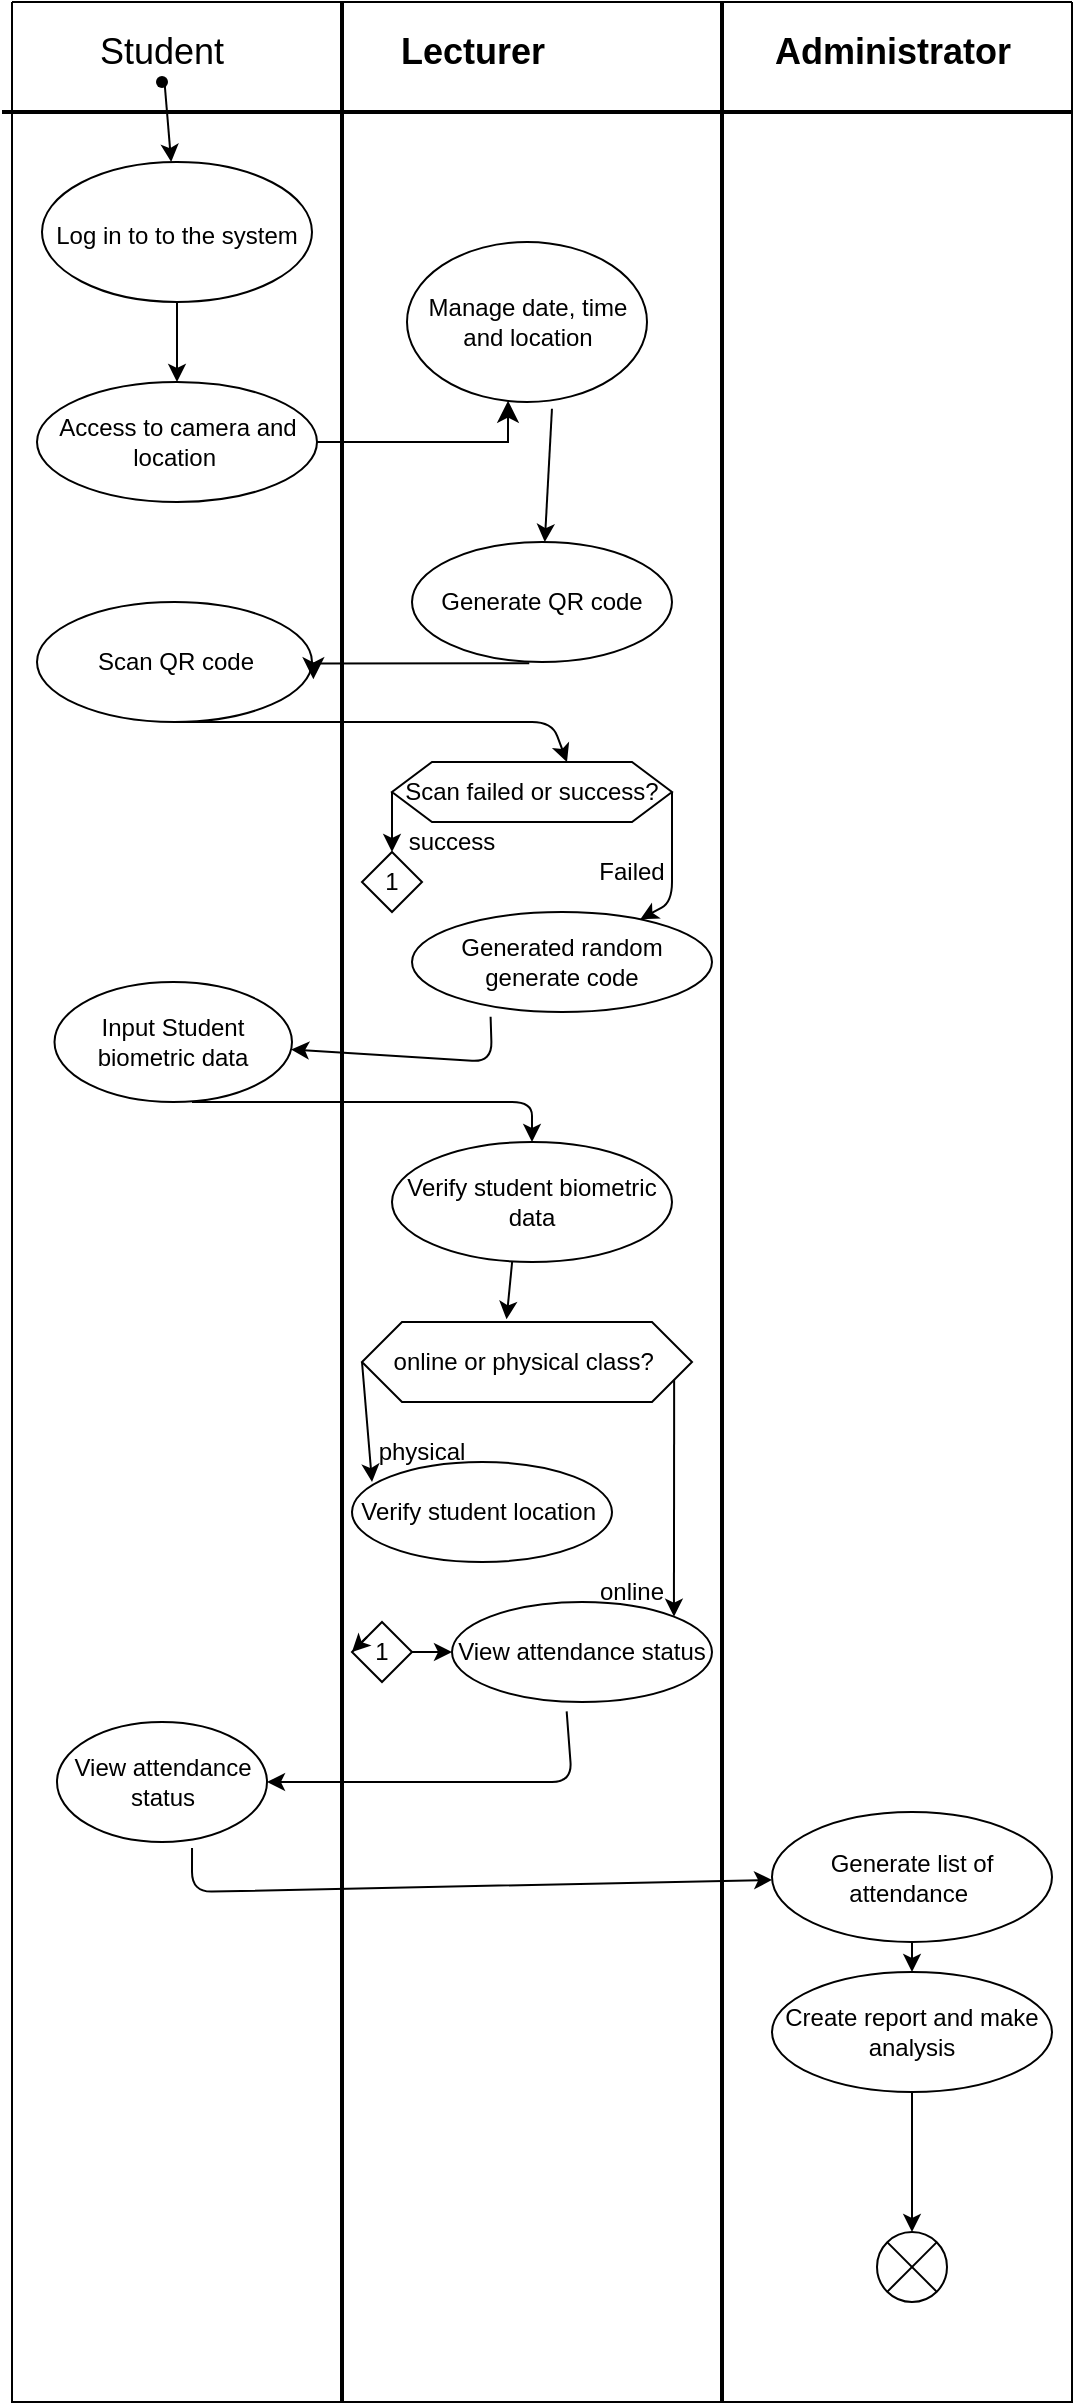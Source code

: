 <mxfile>
    <diagram id="bK281W4dt3CQjHUtxnc9" name="Page-1">
        <mxGraphModel dx="1960" dy="1696" grid="1" gridSize="10" guides="1" tooltips="1" connect="1" arrows="1" fold="1" page="1" pageScale="1" pageWidth="850" pageHeight="1100" math="0" shadow="0">
            <root>
                <mxCell id="0"/>
                <mxCell id="1" parent="0"/>
                <mxCell id="2" value="" style="swimlane;startSize=0;" vertex="1" parent="1">
                    <mxGeometry x="70" y="25" width="530" height="1200" as="geometry"/>
                </mxCell>
                <mxCell id="3" style="edgeStyle=none;html=1;fontSize=12;" edge="1" parent="2" source="4" target="6">
                    <mxGeometry relative="1" as="geometry"/>
                </mxCell>
                <mxCell id="4" value="&lt;font style=&quot;font-size: 18px;&quot;&gt;Student&lt;/font&gt;" style="text;html=1;strokeColor=none;fillColor=none;align=center;verticalAlign=middle;whiteSpace=wrap;rounded=0;" vertex="1" parent="2">
                    <mxGeometry x="30" y="10" width="90" height="30" as="geometry"/>
                </mxCell>
                <mxCell id="5" value="" style="line;strokeWidth=2;direction=south;html=1;fontSize=18;" vertex="1" parent="2">
                    <mxGeometry x="160" width="10" height="1200" as="geometry"/>
                </mxCell>
                <mxCell id="6" value="&lt;font style=&quot;font-size: 12px;&quot;&gt;Log in to to the system&lt;/font&gt;" style="ellipse;whiteSpace=wrap;html=1;fontSize=18;" vertex="1" parent="2">
                    <mxGeometry x="15" y="80" width="135" height="70" as="geometry"/>
                </mxCell>
                <mxCell id="7" value="" style="shape=waypoint;sketch=0;fillStyle=solid;size=6;pointerEvents=1;points=[];fillColor=none;resizable=0;rotatable=0;perimeter=centerPerimeter;snapToPoint=1;fontSize=12;" vertex="1" parent="2">
                    <mxGeometry x="65" y="30" width="20" height="20" as="geometry"/>
                </mxCell>
                <mxCell id="8" value="Access to camera and location&amp;nbsp;" style="ellipse;whiteSpace=wrap;html=1;fontSize=12;" vertex="1" parent="2">
                    <mxGeometry x="12.5" y="190" width="140" height="60" as="geometry"/>
                </mxCell>
                <mxCell id="9" value="" style="endArrow=classic;html=1;fontSize=12;exitX=0.5;exitY=1;exitDx=0;exitDy=0;entryX=0.5;entryY=0;entryDx=0;entryDy=0;" edge="1" parent="2" source="6" target="8">
                    <mxGeometry width="50" height="50" relative="1" as="geometry">
                        <mxPoint x="180" y="250" as="sourcePoint"/>
                        <mxPoint x="230" y="200" as="targetPoint"/>
                    </mxGeometry>
                </mxCell>
                <mxCell id="10" value="Lecturer" style="text;strokeColor=none;fillColor=none;html=1;fontSize=18;fontStyle=1;verticalAlign=middle;align=center;" vertex="1" parent="2">
                    <mxGeometry x="180" y="5" width="100" height="40" as="geometry"/>
                </mxCell>
                <mxCell id="11" value="Generate QR code" style="ellipse;whiteSpace=wrap;html=1;fontSize=12;" vertex="1" parent="2">
                    <mxGeometry x="200" y="270" width="130" height="60" as="geometry"/>
                </mxCell>
                <mxCell id="12" value="Scan QR code" style="ellipse;whiteSpace=wrap;html=1;fontSize=12;" vertex="1" parent="2">
                    <mxGeometry x="12.5" y="300" width="137.5" height="60" as="geometry"/>
                </mxCell>
                <mxCell id="13" value="" style="line;strokeWidth=2;html=1;fontSize=12;" vertex="1" parent="2">
                    <mxGeometry x="-5" y="50" width="535" height="10" as="geometry"/>
                </mxCell>
                <mxCell id="14" value="" style="edgeStyle=segmentEdgeStyle;endArrow=classic;html=1;curved=0;rounded=0;endSize=8;startSize=8;fontSize=12;exitX=1;exitY=0.5;exitDx=0;exitDy=0;entryX=0.421;entryY=0.992;entryDx=0;entryDy=0;entryPerimeter=0;" edge="1" parent="2" source="8" target="35">
                    <mxGeometry width="50" height="50" relative="1" as="geometry">
                        <mxPoint x="190" y="230" as="sourcePoint"/>
                        <mxPoint x="240" y="180" as="targetPoint"/>
                    </mxGeometry>
                </mxCell>
                <mxCell id="15" value="" style="edgeStyle=segmentEdgeStyle;endArrow=classic;html=1;curved=0;rounded=0;endSize=8;startSize=8;fontSize=12;entryX=1.005;entryY=0.644;entryDx=0;entryDy=0;entryPerimeter=0;exitX=0.451;exitY=1.011;exitDx=0;exitDy=0;exitPerimeter=0;" edge="1" parent="2" source="11" target="12">
                    <mxGeometry width="50" height="50" relative="1" as="geometry">
                        <mxPoint x="200" y="320" as="sourcePoint"/>
                        <mxPoint x="250" y="270" as="targetPoint"/>
                    </mxGeometry>
                </mxCell>
                <mxCell id="16" value="" style="line;strokeWidth=2;direction=south;html=1;fontSize=12;" vertex="1" parent="2">
                    <mxGeometry x="350" width="10" height="1200" as="geometry"/>
                </mxCell>
                <mxCell id="17" value="Administrator" style="text;strokeColor=none;fillColor=none;html=1;fontSize=18;fontStyle=1;verticalAlign=middle;align=center;" vertex="1" parent="2">
                    <mxGeometry x="390" y="5" width="100" height="40" as="geometry"/>
                </mxCell>
                <mxCell id="18" value="Scan failed or success?" style="shape=hexagon;perimeter=hexagonPerimeter2;whiteSpace=wrap;html=1;fixedSize=1;fontSize=12;" vertex="1" parent="2">
                    <mxGeometry x="190" y="380" width="140" height="30" as="geometry"/>
                </mxCell>
                <mxCell id="19" value="" style="endArrow=classic;html=1;fontSize=12;exitX=0.5;exitY=1;exitDx=0;exitDy=0;entryX=0.625;entryY=0;entryDx=0;entryDy=0;" edge="1" parent="2" source="12" target="18">
                    <mxGeometry width="50" height="50" relative="1" as="geometry">
                        <mxPoint x="200" y="390" as="sourcePoint"/>
                        <mxPoint x="250" y="340" as="targetPoint"/>
                        <Array as="points">
                            <mxPoint x="270" y="360"/>
                        </Array>
                    </mxGeometry>
                </mxCell>
                <mxCell id="20" value="Generated random generate code" style="ellipse;whiteSpace=wrap;html=1;fontSize=12;" vertex="1" parent="2">
                    <mxGeometry x="200" y="455" width="150" height="50" as="geometry"/>
                </mxCell>
                <mxCell id="21" value="" style="endArrow=classic;html=1;fontSize=12;exitX=1;exitY=0.5;exitDx=0;exitDy=0;" edge="1" parent="2" source="18" target="20">
                    <mxGeometry width="50" height="50" relative="1" as="geometry">
                        <mxPoint x="260" y="470" as="sourcePoint"/>
                        <mxPoint x="310" y="420" as="targetPoint"/>
                        <Array as="points">
                            <mxPoint x="330" y="450"/>
                        </Array>
                    </mxGeometry>
                </mxCell>
                <mxCell id="22" value="Failed" style="text;html=1;strokeColor=none;fillColor=none;align=center;verticalAlign=middle;whiteSpace=wrap;rounded=0;fontSize=12;" vertex="1" parent="2">
                    <mxGeometry x="280" y="420" width="60" height="30" as="geometry"/>
                </mxCell>
                <mxCell id="23" value="Input Student biometric data" style="ellipse;whiteSpace=wrap;html=1;fontSize=12;" vertex="1" parent="2">
                    <mxGeometry x="21.25" y="490" width="118.75" height="60" as="geometry"/>
                </mxCell>
                <mxCell id="24" value="" style="endArrow=classic;html=1;fontSize=12;exitX=0.262;exitY=1.047;exitDx=0;exitDy=0;exitPerimeter=0;" edge="1" parent="2" source="20" target="23">
                    <mxGeometry width="50" height="50" relative="1" as="geometry">
                        <mxPoint x="230" y="580" as="sourcePoint"/>
                        <mxPoint x="280" y="530" as="targetPoint"/>
                        <Array as="points">
                            <mxPoint x="240" y="530"/>
                        </Array>
                    </mxGeometry>
                </mxCell>
                <mxCell id="25" value="Verify student biometric data" style="ellipse;whiteSpace=wrap;html=1;fontSize=12;" vertex="1" parent="2">
                    <mxGeometry x="190" y="570" width="140" height="60" as="geometry"/>
                </mxCell>
                <mxCell id="26" value="" style="endArrow=classic;html=1;fontSize=12;entryX=0.5;entryY=0;entryDx=0;entryDy=0;" edge="1" parent="2" target="25">
                    <mxGeometry width="50" height="50" relative="1" as="geometry">
                        <mxPoint x="90" y="550" as="sourcePoint"/>
                        <mxPoint x="170" y="540" as="targetPoint"/>
                        <Array as="points">
                            <mxPoint x="260" y="550"/>
                        </Array>
                    </mxGeometry>
                </mxCell>
                <mxCell id="27" value="online or physical class?&amp;nbsp;" style="shape=hexagon;perimeter=hexagonPerimeter2;whiteSpace=wrap;html=1;fixedSize=1;fontSize=12;" vertex="1" parent="2">
                    <mxGeometry x="175" y="660" width="165" height="40" as="geometry"/>
                </mxCell>
                <mxCell id="28" value="" style="endArrow=classic;html=1;fontSize=12;exitX=0.429;exitY=1;exitDx=0;exitDy=0;exitPerimeter=0;entryX=0.438;entryY=-0.033;entryDx=0;entryDy=0;entryPerimeter=0;" edge="1" parent="2" source="25" target="27">
                    <mxGeometry width="50" height="50" relative="1" as="geometry">
                        <mxPoint x="235" y="680" as="sourcePoint"/>
                        <mxPoint x="285" y="630" as="targetPoint"/>
                    </mxGeometry>
                </mxCell>
                <mxCell id="29" value="Verify student location&amp;nbsp;" style="ellipse;whiteSpace=wrap;html=1;fontSize=12;" vertex="1" parent="2">
                    <mxGeometry x="170" y="730" width="130" height="50" as="geometry"/>
                </mxCell>
                <mxCell id="30" value="View attendance status" style="ellipse;whiteSpace=wrap;html=1;fontSize=12;" vertex="1" parent="2">
                    <mxGeometry x="220" y="800" width="130" height="50" as="geometry"/>
                </mxCell>
                <mxCell id="31" value="" style="endArrow=classic;html=1;fontSize=12;exitX=0;exitY=0.5;exitDx=0;exitDy=0;entryX=0.077;entryY=0.2;entryDx=0;entryDy=0;entryPerimeter=0;" edge="1" parent="2" source="27" target="29">
                    <mxGeometry width="50" height="50" relative="1" as="geometry">
                        <mxPoint x="190" y="820" as="sourcePoint"/>
                        <mxPoint x="240" y="770" as="targetPoint"/>
                    </mxGeometry>
                </mxCell>
                <mxCell id="32" value="" style="endArrow=classic;html=1;fontSize=12;exitX=1;exitY=0.75;exitDx=0;exitDy=0;entryX=1;entryY=0;entryDx=0;entryDy=0;" edge="1" parent="2" source="27" target="30">
                    <mxGeometry width="50" height="50" relative="1" as="geometry">
                        <mxPoint x="190" y="820" as="sourcePoint"/>
                        <mxPoint x="240" y="770" as="targetPoint"/>
                    </mxGeometry>
                </mxCell>
                <mxCell id="33" value="physical" style="text;html=1;strokeColor=none;fillColor=none;align=center;verticalAlign=middle;whiteSpace=wrap;rounded=0;fontSize=12;" vertex="1" parent="2">
                    <mxGeometry x="175" y="710" width="60" height="30" as="geometry"/>
                </mxCell>
                <mxCell id="34" value="online" style="text;html=1;strokeColor=none;fillColor=none;align=center;verticalAlign=middle;whiteSpace=wrap;rounded=0;fontSize=12;" vertex="1" parent="2">
                    <mxGeometry x="280" y="780" width="60" height="30" as="geometry"/>
                </mxCell>
                <mxCell id="35" value="Manage date, time and location" style="ellipse;whiteSpace=wrap;html=1;fontSize=12;" vertex="1" parent="2">
                    <mxGeometry x="197.5" y="120" width="120" height="80" as="geometry"/>
                </mxCell>
                <mxCell id="36" value="" style="endArrow=classic;html=1;fontSize=12;exitX=0.604;exitY=1.042;exitDx=0;exitDy=0;exitPerimeter=0;" edge="1" parent="2" source="35" target="11">
                    <mxGeometry width="50" height="50" relative="1" as="geometry">
                        <mxPoint x="260" y="260" as="sourcePoint"/>
                        <mxPoint x="310" y="210" as="targetPoint"/>
                    </mxGeometry>
                </mxCell>
                <mxCell id="37" value="View attendance status" style="ellipse;whiteSpace=wrap;html=1;fontSize=12;" vertex="1" parent="2">
                    <mxGeometry x="22.5" y="860" width="105" height="60" as="geometry"/>
                </mxCell>
                <mxCell id="38" value="" style="endArrow=classic;html=1;fontSize=12;exitX=0.441;exitY=1.093;exitDx=0;exitDy=0;exitPerimeter=0;" edge="1" parent="2" source="30" target="37">
                    <mxGeometry width="50" height="50" relative="1" as="geometry">
                        <mxPoint x="170" y="910" as="sourcePoint"/>
                        <mxPoint x="220" y="860" as="targetPoint"/>
                        <Array as="points">
                            <mxPoint x="280" y="890"/>
                        </Array>
                    </mxGeometry>
                </mxCell>
                <mxCell id="39" value="Generate list of attendance&amp;nbsp;" style="ellipse;whiteSpace=wrap;html=1;fontSize=12;" vertex="1" parent="2">
                    <mxGeometry x="380" y="905" width="140" height="65" as="geometry"/>
                </mxCell>
                <mxCell id="40" value="" style="endArrow=classic;html=1;fontSize=12;exitX=0.643;exitY=1.05;exitDx=0;exitDy=0;exitPerimeter=0;" edge="1" parent="2" source="37" target="39">
                    <mxGeometry width="50" height="50" relative="1" as="geometry">
                        <mxPoint x="240" y="1035" as="sourcePoint"/>
                        <mxPoint x="290" y="985" as="targetPoint"/>
                        <Array as="points">
                            <mxPoint x="90" y="945"/>
                        </Array>
                    </mxGeometry>
                </mxCell>
                <mxCell id="41" value="Create report and make analysis" style="ellipse;whiteSpace=wrap;html=1;fontSize=12;" vertex="1" parent="2">
                    <mxGeometry x="380" y="985" width="140" height="60" as="geometry"/>
                </mxCell>
                <mxCell id="42" value="" style="endArrow=classic;html=1;fontSize=12;exitX=0.5;exitY=1;exitDx=0;exitDy=0;entryX=0.5;entryY=0;entryDx=0;entryDy=0;" edge="1" parent="2" source="39" target="41">
                    <mxGeometry width="50" height="50" relative="1" as="geometry">
                        <mxPoint x="450" y="1015" as="sourcePoint"/>
                        <mxPoint x="500" y="965" as="targetPoint"/>
                    </mxGeometry>
                </mxCell>
                <mxCell id="43" value="" style="shape=sumEllipse;perimeter=ellipsePerimeter;whiteSpace=wrap;html=1;backgroundOutline=1;fontSize=12;" vertex="1" parent="2">
                    <mxGeometry x="432.5" y="1115" width="35" height="35" as="geometry"/>
                </mxCell>
                <mxCell id="44" value="" style="endArrow=classic;html=1;fontSize=12;exitX=0.5;exitY=1;exitDx=0;exitDy=0;entryX=0.5;entryY=0;entryDx=0;entryDy=0;" edge="1" parent="2" source="41" target="43">
                    <mxGeometry width="50" height="50" relative="1" as="geometry">
                        <mxPoint x="432.5" y="1095" as="sourcePoint"/>
                        <mxPoint x="482.5" y="1045" as="targetPoint"/>
                    </mxGeometry>
                </mxCell>
                <mxCell id="45" value="1" style="rhombus;whiteSpace=wrap;html=1;" vertex="1" parent="2">
                    <mxGeometry x="175" y="425" width="30" height="30" as="geometry"/>
                </mxCell>
                <mxCell id="46" value="" style="endArrow=classic;html=1;exitX=0;exitY=0.5;exitDx=0;exitDy=0;entryX=0.5;entryY=0;entryDx=0;entryDy=0;" edge="1" parent="2" source="18" target="45">
                    <mxGeometry width="50" height="50" relative="1" as="geometry">
                        <mxPoint x="210" y="525" as="sourcePoint"/>
                        <mxPoint x="260" y="475" as="targetPoint"/>
                    </mxGeometry>
                </mxCell>
                <mxCell id="47" value="success" style="text;html=1;strokeColor=none;fillColor=none;align=center;verticalAlign=middle;whiteSpace=wrap;rounded=0;" vertex="1" parent="2">
                    <mxGeometry x="190" y="405" width="60" height="30" as="geometry"/>
                </mxCell>
                <mxCell id="48" value="1" style="rhombus;whiteSpace=wrap;html=1;" vertex="1" parent="2">
                    <mxGeometry x="170" y="810" width="30" height="30" as="geometry"/>
                </mxCell>
                <mxCell id="49" style="edgeStyle=none;html=1;exitX=0;exitY=0;exitDx=0;exitDy=0;entryX=0;entryY=0.5;entryDx=0;entryDy=0;" edge="1" parent="2" source="48" target="48">
                    <mxGeometry relative="1" as="geometry"/>
                </mxCell>
                <mxCell id="50" value="" style="endArrow=classic;html=1;exitX=1;exitY=0.5;exitDx=0;exitDy=0;entryX=0;entryY=0.5;entryDx=0;entryDy=0;" edge="1" parent="2" source="48" target="30">
                    <mxGeometry width="50" height="50" relative="1" as="geometry">
                        <mxPoint x="210" y="825" as="sourcePoint"/>
                        <mxPoint x="260" y="775" as="targetPoint"/>
                    </mxGeometry>
                </mxCell>
            </root>
        </mxGraphModel>
    </diagram>
</mxfile>